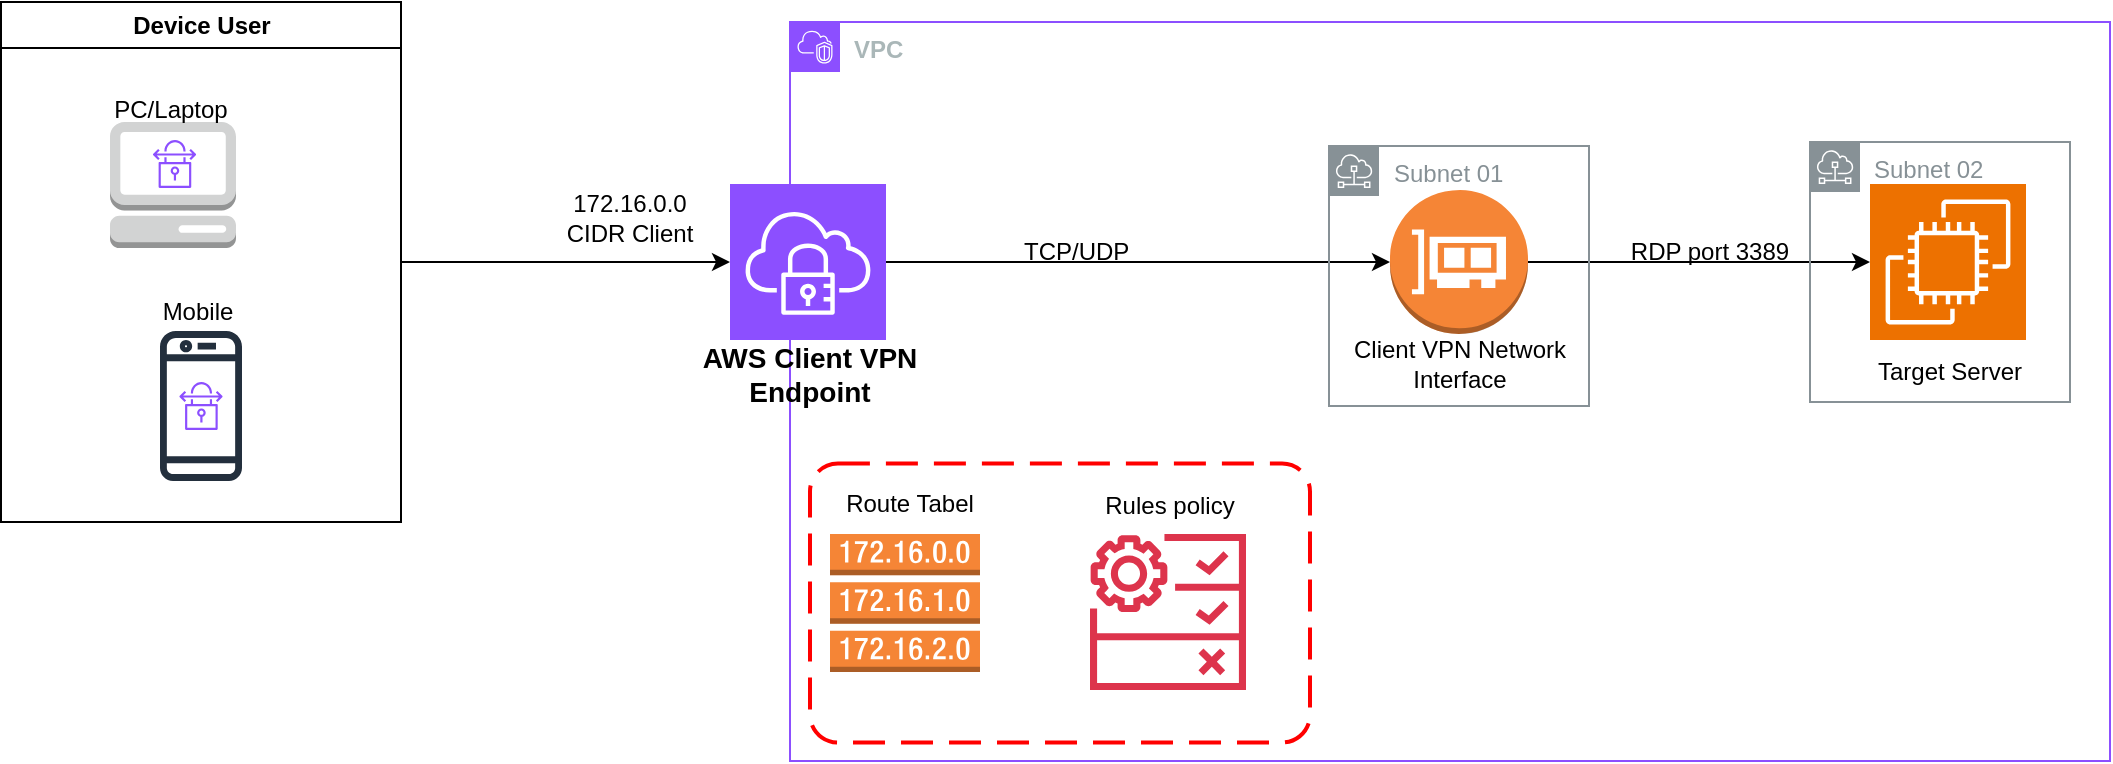 <mxfile version="24.4.3" type="github">
  <diagram name="Page-1" id="YYiUJsjGMlxIi73vG_1j">
    <mxGraphModel dx="993" dy="626" grid="1" gridSize="10" guides="1" tooltips="1" connect="1" arrows="1" fold="1" page="1" pageScale="1" pageWidth="1400" pageHeight="850" math="0" shadow="0">
      <root>
        <mxCell id="0" />
        <mxCell id="1" parent="0" />
        <mxCell id="srQ9H_R7DfXPLxLIloMH-1" value="" style="outlineConnect=0;dashed=0;verticalLabelPosition=bottom;verticalAlign=top;align=center;html=1;shape=mxgraph.aws3.management_console;fillColor=#D2D3D3;gradientColor=none;" vertex="1" parent="1">
          <mxGeometry x="70" y="150" width="63" height="63" as="geometry" />
        </mxCell>
        <mxCell id="srQ9H_R7DfXPLxLIloMH-2" value="" style="sketch=0;outlineConnect=0;fontColor=#232F3E;gradientColor=none;fillColor=#232F3D;strokeColor=none;dashed=0;verticalLabelPosition=bottom;verticalAlign=top;align=center;html=1;fontSize=12;fontStyle=0;aspect=fixed;pointerEvents=1;shape=mxgraph.aws4.mobile_client;" vertex="1" parent="1">
          <mxGeometry x="95" y="253" width="41" height="78" as="geometry" />
        </mxCell>
        <mxCell id="srQ9H_R7DfXPLxLIloMH-9" style="edgeStyle=orthogonalEdgeStyle;rounded=0;orthogonalLoop=1;jettySize=auto;html=1;exitX=1;exitY=0.5;exitDx=0;exitDy=0;" edge="1" parent="1" source="srQ9H_R7DfXPLxLIloMH-5" target="srQ9H_R7DfXPLxLIloMH-8">
          <mxGeometry relative="1" as="geometry" />
        </mxCell>
        <mxCell id="srQ9H_R7DfXPLxLIloMH-5" value="Device User" style="swimlane;whiteSpace=wrap;html=1;" vertex="1" parent="1">
          <mxGeometry x="15.5" y="90" width="200" height="260" as="geometry" />
        </mxCell>
        <mxCell id="srQ9H_R7DfXPLxLIloMH-6" value="" style="sketch=0;outlineConnect=0;fontColor=#232F3E;gradientColor=none;fillColor=#8C4FFF;strokeColor=none;dashed=0;verticalLabelPosition=bottom;verticalAlign=top;align=center;html=1;fontSize=12;fontStyle=0;aspect=fixed;pointerEvents=1;shape=mxgraph.aws4.vpn_connection;" vertex="1" parent="srQ9H_R7DfXPLxLIloMH-5">
          <mxGeometry x="76" y="69" width="21.54" height="24" as="geometry" />
        </mxCell>
        <mxCell id="srQ9H_R7DfXPLxLIloMH-7" value="" style="sketch=0;outlineConnect=0;fontColor=#232F3E;gradientColor=none;fillColor=#8C4FFF;strokeColor=none;dashed=0;verticalLabelPosition=bottom;verticalAlign=top;align=center;html=1;fontSize=12;fontStyle=0;aspect=fixed;pointerEvents=1;shape=mxgraph.aws4.vpn_connection;" vertex="1" parent="srQ9H_R7DfXPLxLIloMH-5">
          <mxGeometry x="89.23" y="190" width="21.54" height="24" as="geometry" />
        </mxCell>
        <mxCell id="srQ9H_R7DfXPLxLIloMH-10" value="PC/Laptop" style="text;html=1;align=center;verticalAlign=middle;whiteSpace=wrap;rounded=0;" vertex="1" parent="srQ9H_R7DfXPLxLIloMH-5">
          <mxGeometry x="50.77" y="39" width="69.23" height="30" as="geometry" />
        </mxCell>
        <mxCell id="srQ9H_R7DfXPLxLIloMH-11" value="Mobile" style="text;html=1;align=center;verticalAlign=middle;whiteSpace=wrap;rounded=0;" vertex="1" parent="1">
          <mxGeometry x="84" y="230" width="60" height="30" as="geometry" />
        </mxCell>
        <mxCell id="srQ9H_R7DfXPLxLIloMH-12" value="172.16.0.0&lt;div&gt;CIDR Client&lt;/div&gt;" style="text;html=1;align=center;verticalAlign=middle;whiteSpace=wrap;rounded=0;" vertex="1" parent="1">
          <mxGeometry x="290" y="183" width="80" height="30" as="geometry" />
        </mxCell>
        <mxCell id="srQ9H_R7DfXPLxLIloMH-13" value="" style="outlineConnect=0;dashed=0;verticalLabelPosition=bottom;verticalAlign=top;align=center;html=1;shape=mxgraph.aws3.elastic_network_interface;fillColor=#F58536;gradientColor=none;" vertex="1" parent="1">
          <mxGeometry x="710" y="184" width="69" height="72" as="geometry" />
        </mxCell>
        <mxCell id="srQ9H_R7DfXPLxLIloMH-14" style="edgeStyle=orthogonalEdgeStyle;rounded=0;orthogonalLoop=1;jettySize=auto;html=1;entryX=0;entryY=0.5;entryDx=0;entryDy=0;entryPerimeter=0;" edge="1" parent="1" source="srQ9H_R7DfXPLxLIloMH-8" target="srQ9H_R7DfXPLxLIloMH-13">
          <mxGeometry relative="1" as="geometry" />
        </mxCell>
        <mxCell id="srQ9H_R7DfXPLxLIloMH-15" value="" style="sketch=0;points=[[0,0,0],[0.25,0,0],[0.5,0,0],[0.75,0,0],[1,0,0],[0,1,0],[0.25,1,0],[0.5,1,0],[0.75,1,0],[1,1,0],[0,0.25,0],[0,0.5,0],[0,0.75,0],[1,0.25,0],[1,0.5,0],[1,0.75,0]];outlineConnect=0;fontColor=#232F3E;fillColor=#ED7100;strokeColor=#ffffff;dashed=0;verticalLabelPosition=bottom;verticalAlign=top;align=center;html=1;fontSize=12;fontStyle=0;aspect=fixed;shape=mxgraph.aws4.resourceIcon;resIcon=mxgraph.aws4.ec2;" vertex="1" parent="1">
          <mxGeometry x="950" y="181" width="78" height="78" as="geometry" />
        </mxCell>
        <mxCell id="srQ9H_R7DfXPLxLIloMH-16" style="edgeStyle=orthogonalEdgeStyle;rounded=0;orthogonalLoop=1;jettySize=auto;html=1;entryX=0;entryY=0.5;entryDx=0;entryDy=0;entryPerimeter=0;" edge="1" parent="1" source="srQ9H_R7DfXPLxLIloMH-13" target="srQ9H_R7DfXPLxLIloMH-15">
          <mxGeometry relative="1" as="geometry" />
        </mxCell>
        <mxCell id="srQ9H_R7DfXPLxLIloMH-17" value="&lt;b&gt;VPC&lt;/b&gt;" style="points=[[0,0],[0.25,0],[0.5,0],[0.75,0],[1,0],[1,0.25],[1,0.5],[1,0.75],[1,1],[0.75,1],[0.5,1],[0.25,1],[0,1],[0,0.75],[0,0.5],[0,0.25]];outlineConnect=0;gradientColor=none;html=1;whiteSpace=wrap;fontSize=12;fontStyle=0;container=1;pointerEvents=0;collapsible=0;recursiveResize=0;shape=mxgraph.aws4.group;grIcon=mxgraph.aws4.group_vpc2;strokeColor=#8C4FFF;fillColor=none;verticalAlign=top;align=left;spacingLeft=30;fontColor=#AAB7B8;dashed=0;" vertex="1" parent="1">
          <mxGeometry x="410" y="100" width="660" height="369.5" as="geometry" />
        </mxCell>
        <mxCell id="srQ9H_R7DfXPLxLIloMH-18" value="" style="outlineConnect=0;dashed=0;verticalLabelPosition=bottom;verticalAlign=top;align=center;html=1;shape=mxgraph.aws3.route_table;fillColor=#F58536;gradientColor=none;" vertex="1" parent="srQ9H_R7DfXPLxLIloMH-17">
          <mxGeometry x="20" y="256" width="75" height="69" as="geometry" />
        </mxCell>
        <mxCell id="srQ9H_R7DfXPLxLIloMH-19" value="" style="sketch=0;outlineConnect=0;fontColor=#232F3E;gradientColor=none;fillColor=#DD344C;strokeColor=none;dashed=0;verticalLabelPosition=bottom;verticalAlign=top;align=center;html=1;fontSize=12;fontStyle=0;aspect=fixed;pointerEvents=1;shape=mxgraph.aws4.waf_managed_rule;" vertex="1" parent="srQ9H_R7DfXPLxLIloMH-17">
          <mxGeometry x="150" y="256" width="78" height="78" as="geometry" />
        </mxCell>
        <mxCell id="srQ9H_R7DfXPLxLIloMH-20" value="" style="rounded=1;arcSize=10;dashed=1;strokeColor=#ff0000;fillColor=none;gradientColor=none;dashPattern=8 4;strokeWidth=2;" vertex="1" parent="srQ9H_R7DfXPLxLIloMH-17">
          <mxGeometry x="10" y="220.75" width="250" height="139.5" as="geometry" />
        </mxCell>
        <mxCell id="srQ9H_R7DfXPLxLIloMH-8" value="" style="sketch=0;points=[[0,0,0],[0.25,0,0],[0.5,0,0],[0.75,0,0],[1,0,0],[0,1,0],[0.25,1,0],[0.5,1,0],[0.75,1,0],[1,1,0],[0,0.25,0],[0,0.5,0],[0,0.75,0],[1,0.25,0],[1,0.5,0],[1,0.75,0]];outlineConnect=0;fontColor=#232F3E;fillColor=#8C4FFF;strokeColor=#ffffff;dashed=0;verticalLabelPosition=bottom;verticalAlign=top;align=center;html=1;fontSize=12;fontStyle=0;aspect=fixed;shape=mxgraph.aws4.resourceIcon;resIcon=mxgraph.aws4.client_vpn;" vertex="1" parent="srQ9H_R7DfXPLxLIloMH-17">
          <mxGeometry x="-30" y="81" width="78" height="78" as="geometry" />
        </mxCell>
        <mxCell id="srQ9H_R7DfXPLxLIloMH-23" value="Route Tabel" style="text;html=1;align=center;verticalAlign=middle;whiteSpace=wrap;rounded=0;" vertex="1" parent="srQ9H_R7DfXPLxLIloMH-17">
          <mxGeometry x="20" y="226" width="80" height="30" as="geometry" />
        </mxCell>
        <mxCell id="srQ9H_R7DfXPLxLIloMH-24" value="Rules policy" style="text;html=1;align=center;verticalAlign=middle;whiteSpace=wrap;rounded=0;" vertex="1" parent="srQ9H_R7DfXPLxLIloMH-17">
          <mxGeometry x="150" y="226.75" width="80" height="30" as="geometry" />
        </mxCell>
        <mxCell id="srQ9H_R7DfXPLxLIloMH-28" value="TCP/UDP&amp;nbsp;" style="text;html=1;align=center;verticalAlign=middle;whiteSpace=wrap;rounded=0;" vertex="1" parent="srQ9H_R7DfXPLxLIloMH-17">
          <mxGeometry x="80" y="100" width="130" height="30" as="geometry" />
        </mxCell>
        <mxCell id="srQ9H_R7DfXPLxLIloMH-29" value="RDP port 3389" style="text;html=1;align=center;verticalAlign=middle;whiteSpace=wrap;rounded=0;" vertex="1" parent="srQ9H_R7DfXPLxLIloMH-17">
          <mxGeometry x="410" y="100" width="100" height="30" as="geometry" />
        </mxCell>
        <mxCell id="srQ9H_R7DfXPLxLIloMH-21" value="Subnet 01" style="sketch=0;outlineConnect=0;gradientColor=none;html=1;whiteSpace=wrap;fontSize=12;fontStyle=0;shape=mxgraph.aws4.group;grIcon=mxgraph.aws4.group_subnet;strokeColor=#879196;fillColor=none;verticalAlign=top;align=left;spacingLeft=30;fontColor=#879196;dashed=0;" vertex="1" parent="1">
          <mxGeometry x="679.5" y="162" width="130" height="130" as="geometry" />
        </mxCell>
        <mxCell id="srQ9H_R7DfXPLxLIloMH-22" value="Subnet 02" style="sketch=0;outlineConnect=0;gradientColor=none;html=1;whiteSpace=wrap;fontSize=12;fontStyle=0;shape=mxgraph.aws4.group;grIcon=mxgraph.aws4.group_subnet;strokeColor=#879196;fillColor=none;verticalAlign=top;align=left;spacingLeft=30;fontColor=#879196;dashed=0;" vertex="1" parent="1">
          <mxGeometry x="920" y="160" width="130" height="130" as="geometry" />
        </mxCell>
        <mxCell id="srQ9H_R7DfXPLxLIloMH-25" value="&lt;b&gt;&lt;font style=&quot;font-size: 14px;&quot;&gt;AWS Client VPN Endpoint&lt;/font&gt;&lt;/b&gt;" style="text;html=1;align=center;verticalAlign=middle;whiteSpace=wrap;rounded=0;" vertex="1" parent="1">
          <mxGeometry x="365" y="261" width="110" height="30" as="geometry" />
        </mxCell>
        <mxCell id="srQ9H_R7DfXPLxLIloMH-26" value="Client VPN Network Interface" style="text;html=1;align=center;verticalAlign=middle;whiteSpace=wrap;rounded=0;" vertex="1" parent="1">
          <mxGeometry x="690" y="256" width="110" height="30" as="geometry" />
        </mxCell>
        <mxCell id="srQ9H_R7DfXPLxLIloMH-27" value="Target Server" style="text;html=1;align=center;verticalAlign=middle;whiteSpace=wrap;rounded=0;" vertex="1" parent="1">
          <mxGeometry x="940" y="260" width="100" height="30" as="geometry" />
        </mxCell>
      </root>
    </mxGraphModel>
  </diagram>
</mxfile>
